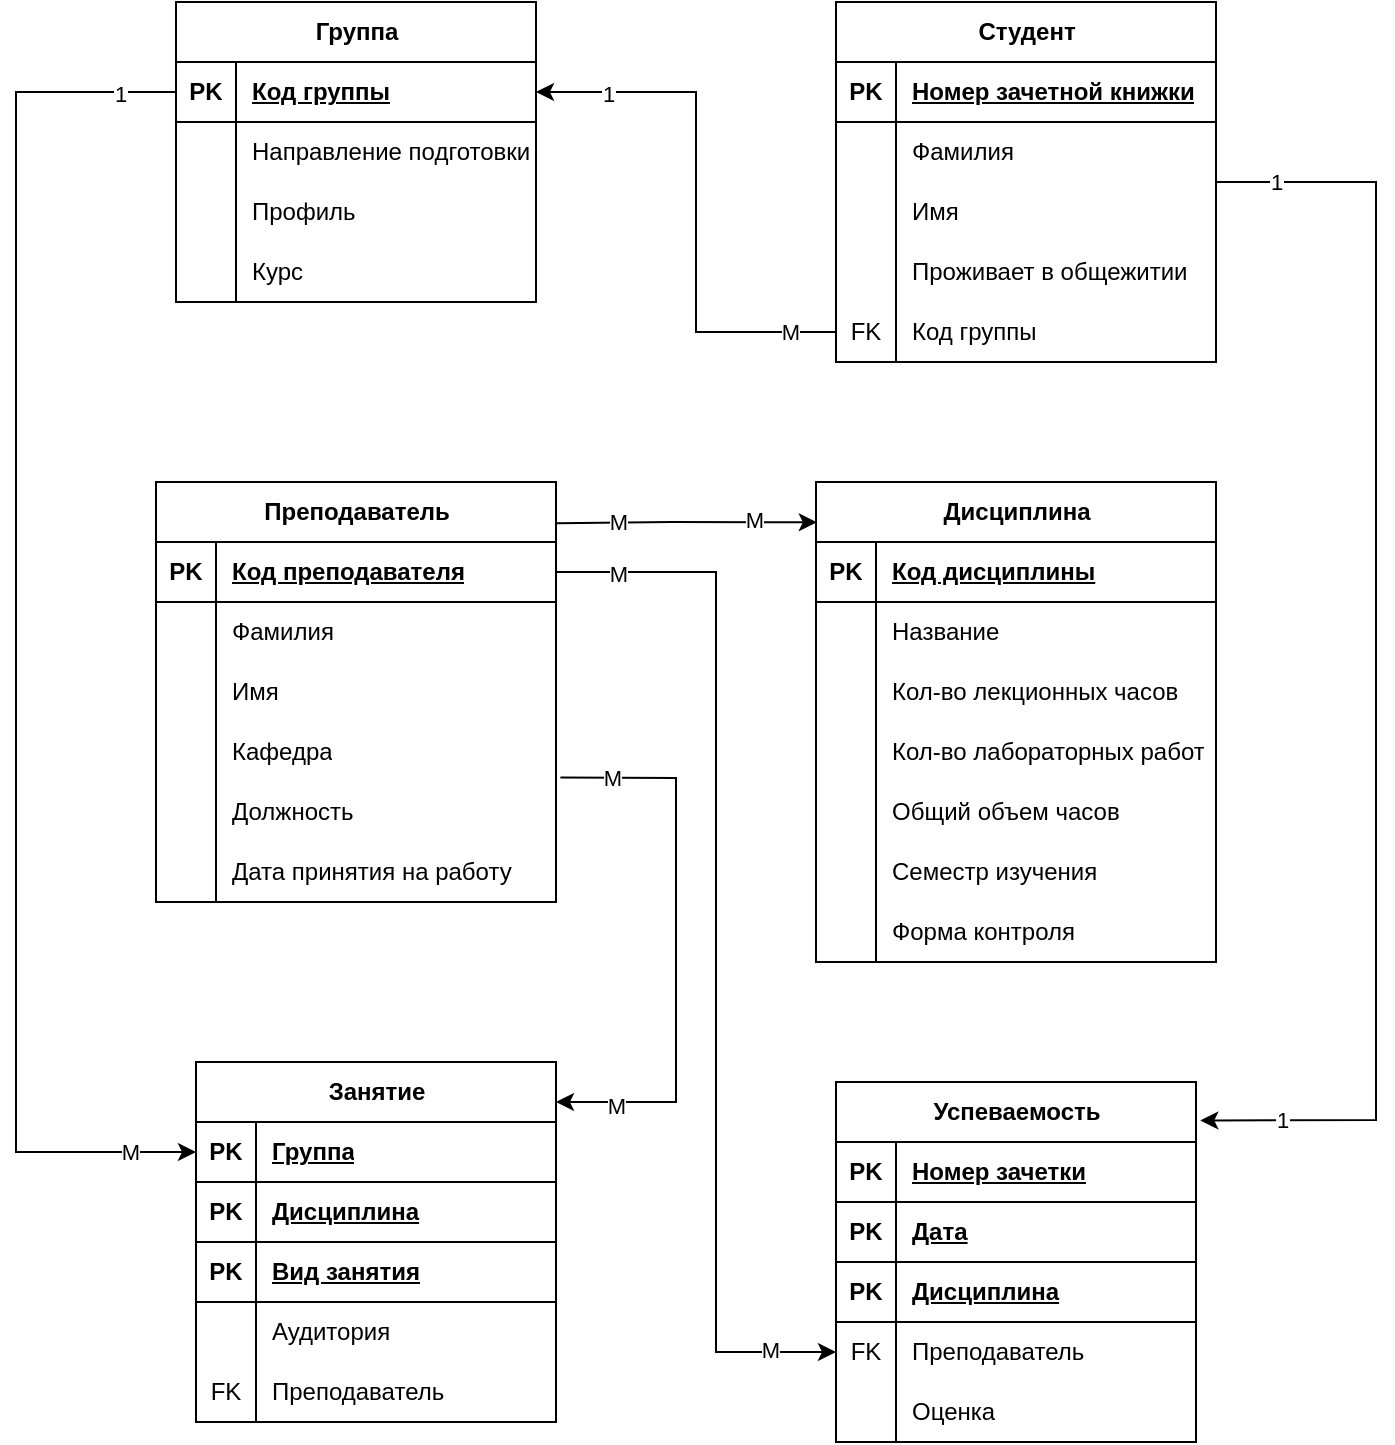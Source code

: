<mxfile version="26.2.9">
  <diagram id="R2lEEEUBdFMjLlhIrx00" name="Page-1">
    <mxGraphModel dx="1283" dy="619" grid="1" gridSize="10" guides="1" tooltips="1" connect="1" arrows="1" fold="1" page="1" pageScale="1" pageWidth="850" pageHeight="1100" math="0" shadow="0" extFonts="Permanent Marker^https://fonts.googleapis.com/css?family=Permanent+Marker">
      <root>
        <mxCell id="0" />
        <mxCell id="1" parent="0" />
        <mxCell id="F655rZjjaWFnnAie6V9R-1" value="Группа" style="shape=table;startSize=30;container=1;collapsible=1;childLayout=tableLayout;fixedRows=1;rowLines=0;fontStyle=1;align=center;resizeLast=1;html=1;" parent="1" vertex="1">
          <mxGeometry x="180" y="60" width="180" height="150" as="geometry" />
        </mxCell>
        <mxCell id="F655rZjjaWFnnAie6V9R-2" value="" style="shape=tableRow;horizontal=0;startSize=0;swimlaneHead=0;swimlaneBody=0;fillColor=none;collapsible=0;dropTarget=0;points=[[0,0.5],[1,0.5]];portConstraint=eastwest;top=0;left=0;right=0;bottom=1;" parent="F655rZjjaWFnnAie6V9R-1" vertex="1">
          <mxGeometry y="30" width="180" height="30" as="geometry" />
        </mxCell>
        <mxCell id="F655rZjjaWFnnAie6V9R-3" value="PK" style="shape=partialRectangle;connectable=0;fillColor=none;top=0;left=0;bottom=0;right=0;fontStyle=1;overflow=hidden;whiteSpace=wrap;html=1;" parent="F655rZjjaWFnnAie6V9R-2" vertex="1">
          <mxGeometry width="30" height="30" as="geometry">
            <mxRectangle width="30" height="30" as="alternateBounds" />
          </mxGeometry>
        </mxCell>
        <mxCell id="F655rZjjaWFnnAie6V9R-4" value="Код группы" style="shape=partialRectangle;connectable=0;fillColor=none;top=0;left=0;bottom=0;right=0;align=left;spacingLeft=6;fontStyle=5;overflow=hidden;whiteSpace=wrap;html=1;" parent="F655rZjjaWFnnAie6V9R-2" vertex="1">
          <mxGeometry x="30" width="150" height="30" as="geometry">
            <mxRectangle width="150" height="30" as="alternateBounds" />
          </mxGeometry>
        </mxCell>
        <mxCell id="F655rZjjaWFnnAie6V9R-5" value="" style="shape=tableRow;horizontal=0;startSize=0;swimlaneHead=0;swimlaneBody=0;fillColor=none;collapsible=0;dropTarget=0;points=[[0,0.5],[1,0.5]];portConstraint=eastwest;top=0;left=0;right=0;bottom=0;" parent="F655rZjjaWFnnAie6V9R-1" vertex="1">
          <mxGeometry y="60" width="180" height="30" as="geometry" />
        </mxCell>
        <mxCell id="F655rZjjaWFnnAie6V9R-6" value="" style="shape=partialRectangle;connectable=0;fillColor=none;top=0;left=0;bottom=0;right=0;editable=1;overflow=hidden;whiteSpace=wrap;html=1;" parent="F655rZjjaWFnnAie6V9R-5" vertex="1">
          <mxGeometry width="30" height="30" as="geometry">
            <mxRectangle width="30" height="30" as="alternateBounds" />
          </mxGeometry>
        </mxCell>
        <mxCell id="F655rZjjaWFnnAie6V9R-7" value="Направление подготовки" style="shape=partialRectangle;connectable=0;fillColor=none;top=0;left=0;bottom=0;right=0;align=left;spacingLeft=6;overflow=hidden;whiteSpace=wrap;html=1;" parent="F655rZjjaWFnnAie6V9R-5" vertex="1">
          <mxGeometry x="30" width="150" height="30" as="geometry">
            <mxRectangle width="150" height="30" as="alternateBounds" />
          </mxGeometry>
        </mxCell>
        <mxCell id="F655rZjjaWFnnAie6V9R-8" value="" style="shape=tableRow;horizontal=0;startSize=0;swimlaneHead=0;swimlaneBody=0;fillColor=none;collapsible=0;dropTarget=0;points=[[0,0.5],[1,0.5]];portConstraint=eastwest;top=0;left=0;right=0;bottom=0;" parent="F655rZjjaWFnnAie6V9R-1" vertex="1">
          <mxGeometry y="90" width="180" height="30" as="geometry" />
        </mxCell>
        <mxCell id="F655rZjjaWFnnAie6V9R-9" value="" style="shape=partialRectangle;connectable=0;fillColor=none;top=0;left=0;bottom=0;right=0;editable=1;overflow=hidden;whiteSpace=wrap;html=1;" parent="F655rZjjaWFnnAie6V9R-8" vertex="1">
          <mxGeometry width="30" height="30" as="geometry">
            <mxRectangle width="30" height="30" as="alternateBounds" />
          </mxGeometry>
        </mxCell>
        <mxCell id="F655rZjjaWFnnAie6V9R-10" value="Профиль" style="shape=partialRectangle;connectable=0;fillColor=none;top=0;left=0;bottom=0;right=0;align=left;spacingLeft=6;overflow=hidden;whiteSpace=wrap;html=1;" parent="F655rZjjaWFnnAie6V9R-8" vertex="1">
          <mxGeometry x="30" width="150" height="30" as="geometry">
            <mxRectangle width="150" height="30" as="alternateBounds" />
          </mxGeometry>
        </mxCell>
        <mxCell id="F655rZjjaWFnnAie6V9R-11" value="" style="shape=tableRow;horizontal=0;startSize=0;swimlaneHead=0;swimlaneBody=0;fillColor=none;collapsible=0;dropTarget=0;points=[[0,0.5],[1,0.5]];portConstraint=eastwest;top=0;left=0;right=0;bottom=0;" parent="F655rZjjaWFnnAie6V9R-1" vertex="1">
          <mxGeometry y="120" width="180" height="30" as="geometry" />
        </mxCell>
        <mxCell id="F655rZjjaWFnnAie6V9R-12" value="" style="shape=partialRectangle;connectable=0;fillColor=none;top=0;left=0;bottom=0;right=0;editable=1;overflow=hidden;whiteSpace=wrap;html=1;" parent="F655rZjjaWFnnAie6V9R-11" vertex="1">
          <mxGeometry width="30" height="30" as="geometry">
            <mxRectangle width="30" height="30" as="alternateBounds" />
          </mxGeometry>
        </mxCell>
        <mxCell id="F655rZjjaWFnnAie6V9R-13" value="Курс" style="shape=partialRectangle;connectable=0;fillColor=none;top=0;left=0;bottom=0;right=0;align=left;spacingLeft=6;overflow=hidden;whiteSpace=wrap;html=1;" parent="F655rZjjaWFnnAie6V9R-11" vertex="1">
          <mxGeometry x="30" width="150" height="30" as="geometry">
            <mxRectangle width="150" height="30" as="alternateBounds" />
          </mxGeometry>
        </mxCell>
        <mxCell id="F655rZjjaWFnnAie6V9R-154" style="edgeStyle=none;rounded=0;orthogonalLoop=1;jettySize=auto;html=1;entryX=1.012;entryY=0.107;entryDx=0;entryDy=0;entryPerimeter=0;" parent="1" source="F655rZjjaWFnnAie6V9R-14" target="F655rZjjaWFnnAie6V9R-110" edge="1">
          <mxGeometry relative="1" as="geometry">
            <mxPoint x="710" y="690" as="targetPoint" />
            <Array as="points">
              <mxPoint x="780" y="150" />
              <mxPoint x="780" y="619" />
            </Array>
          </mxGeometry>
        </mxCell>
        <mxCell id="F655rZjjaWFnnAie6V9R-155" value="1" style="edgeLabel;html=1;align=center;verticalAlign=middle;resizable=0;points=[];" parent="F655rZjjaWFnnAie6V9R-154" vertex="1" connectable="0">
          <mxGeometry x="-0.906" relative="1" as="geometry">
            <mxPoint as="offset" />
          </mxGeometry>
        </mxCell>
        <mxCell id="F655rZjjaWFnnAie6V9R-156" value="1" style="edgeLabel;html=1;align=center;verticalAlign=middle;resizable=0;points=[];" parent="F655rZjjaWFnnAie6V9R-154" vertex="1" connectable="0">
          <mxGeometry x="0.873" relative="1" as="geometry">
            <mxPoint as="offset" />
          </mxGeometry>
        </mxCell>
        <mxCell id="F655rZjjaWFnnAie6V9R-14" value="Студент" style="shape=table;startSize=30;container=1;collapsible=1;childLayout=tableLayout;fixedRows=1;rowLines=0;fontStyle=1;align=center;resizeLast=1;html=1;" parent="1" vertex="1">
          <mxGeometry x="510" y="60" width="190" height="180" as="geometry">
            <mxRectangle x="510" y="120" width="90" height="30" as="alternateBounds" />
          </mxGeometry>
        </mxCell>
        <mxCell id="F655rZjjaWFnnAie6V9R-15" value="" style="shape=tableRow;horizontal=0;startSize=0;swimlaneHead=0;swimlaneBody=0;fillColor=none;collapsible=0;dropTarget=0;points=[[0,0.5],[1,0.5]];portConstraint=eastwest;top=0;left=0;right=0;bottom=1;" parent="F655rZjjaWFnnAie6V9R-14" vertex="1">
          <mxGeometry y="30" width="190" height="30" as="geometry" />
        </mxCell>
        <mxCell id="F655rZjjaWFnnAie6V9R-16" value="PK" style="shape=partialRectangle;connectable=0;fillColor=none;top=0;left=0;bottom=0;right=0;fontStyle=1;overflow=hidden;whiteSpace=wrap;html=1;" parent="F655rZjjaWFnnAie6V9R-15" vertex="1">
          <mxGeometry width="30" height="30" as="geometry">
            <mxRectangle width="30" height="30" as="alternateBounds" />
          </mxGeometry>
        </mxCell>
        <mxCell id="F655rZjjaWFnnAie6V9R-17" value="Номер зачетной книжки" style="shape=partialRectangle;connectable=0;fillColor=none;top=0;left=0;bottom=0;right=0;align=left;spacingLeft=6;fontStyle=5;overflow=hidden;whiteSpace=wrap;html=1;" parent="F655rZjjaWFnnAie6V9R-15" vertex="1">
          <mxGeometry x="30" width="160" height="30" as="geometry">
            <mxRectangle width="160" height="30" as="alternateBounds" />
          </mxGeometry>
        </mxCell>
        <mxCell id="F655rZjjaWFnnAie6V9R-18" value="" style="shape=tableRow;horizontal=0;startSize=0;swimlaneHead=0;swimlaneBody=0;fillColor=none;collapsible=0;dropTarget=0;points=[[0,0.5],[1,0.5]];portConstraint=eastwest;top=0;left=0;right=0;bottom=0;" parent="F655rZjjaWFnnAie6V9R-14" vertex="1">
          <mxGeometry y="60" width="190" height="30" as="geometry" />
        </mxCell>
        <mxCell id="F655rZjjaWFnnAie6V9R-19" value="" style="shape=partialRectangle;connectable=0;fillColor=none;top=0;left=0;bottom=0;right=0;editable=1;overflow=hidden;whiteSpace=wrap;html=1;" parent="F655rZjjaWFnnAie6V9R-18" vertex="1">
          <mxGeometry width="30" height="30" as="geometry">
            <mxRectangle width="30" height="30" as="alternateBounds" />
          </mxGeometry>
        </mxCell>
        <mxCell id="F655rZjjaWFnnAie6V9R-20" value="Фамилия" style="shape=partialRectangle;connectable=0;fillColor=none;top=0;left=0;bottom=0;right=0;align=left;spacingLeft=6;overflow=hidden;whiteSpace=wrap;html=1;" parent="F655rZjjaWFnnAie6V9R-18" vertex="1">
          <mxGeometry x="30" width="160" height="30" as="geometry">
            <mxRectangle width="160" height="30" as="alternateBounds" />
          </mxGeometry>
        </mxCell>
        <mxCell id="F655rZjjaWFnnAie6V9R-21" value="" style="shape=tableRow;horizontal=0;startSize=0;swimlaneHead=0;swimlaneBody=0;fillColor=none;collapsible=0;dropTarget=0;points=[[0,0.5],[1,0.5]];portConstraint=eastwest;top=0;left=0;right=0;bottom=0;" parent="F655rZjjaWFnnAie6V9R-14" vertex="1">
          <mxGeometry y="90" width="190" height="30" as="geometry" />
        </mxCell>
        <mxCell id="F655rZjjaWFnnAie6V9R-22" value="" style="shape=partialRectangle;connectable=0;fillColor=none;top=0;left=0;bottom=0;right=0;editable=1;overflow=hidden;whiteSpace=wrap;html=1;" parent="F655rZjjaWFnnAie6V9R-21" vertex="1">
          <mxGeometry width="30" height="30" as="geometry">
            <mxRectangle width="30" height="30" as="alternateBounds" />
          </mxGeometry>
        </mxCell>
        <mxCell id="F655rZjjaWFnnAie6V9R-23" value="Имя" style="shape=partialRectangle;connectable=0;fillColor=none;top=0;left=0;bottom=0;right=0;align=left;spacingLeft=6;overflow=hidden;whiteSpace=wrap;html=1;" parent="F655rZjjaWFnnAie6V9R-21" vertex="1">
          <mxGeometry x="30" width="160" height="30" as="geometry">
            <mxRectangle width="160" height="30" as="alternateBounds" />
          </mxGeometry>
        </mxCell>
        <mxCell id="F655rZjjaWFnnAie6V9R-24" value="" style="shape=tableRow;horizontal=0;startSize=0;swimlaneHead=0;swimlaneBody=0;fillColor=none;collapsible=0;dropTarget=0;points=[[0,0.5],[1,0.5]];portConstraint=eastwest;top=0;left=0;right=0;bottom=0;" parent="F655rZjjaWFnnAie6V9R-14" vertex="1">
          <mxGeometry y="120" width="190" height="30" as="geometry" />
        </mxCell>
        <mxCell id="F655rZjjaWFnnAie6V9R-25" value="" style="shape=partialRectangle;connectable=0;fillColor=none;top=0;left=0;bottom=0;right=0;editable=1;overflow=hidden;whiteSpace=wrap;html=1;" parent="F655rZjjaWFnnAie6V9R-24" vertex="1">
          <mxGeometry width="30" height="30" as="geometry">
            <mxRectangle width="30" height="30" as="alternateBounds" />
          </mxGeometry>
        </mxCell>
        <mxCell id="F655rZjjaWFnnAie6V9R-26" value="Проживает в общежитии" style="shape=partialRectangle;connectable=0;fillColor=none;top=0;left=0;bottom=0;right=0;align=left;spacingLeft=6;overflow=hidden;whiteSpace=wrap;html=1;" parent="F655rZjjaWFnnAie6V9R-24" vertex="1">
          <mxGeometry x="30" width="160" height="30" as="geometry">
            <mxRectangle width="160" height="30" as="alternateBounds" />
          </mxGeometry>
        </mxCell>
        <mxCell id="F655rZjjaWFnnAie6V9R-88" style="shape=tableRow;horizontal=0;startSize=0;swimlaneHead=0;swimlaneBody=0;fillColor=none;collapsible=0;dropTarget=0;points=[[0,0.5],[1,0.5]];portConstraint=eastwest;top=0;left=0;right=0;bottom=0;" parent="F655rZjjaWFnnAie6V9R-14" vertex="1">
          <mxGeometry y="150" width="190" height="30" as="geometry" />
        </mxCell>
        <mxCell id="F655rZjjaWFnnAie6V9R-89" value="FK" style="shape=partialRectangle;connectable=0;fillColor=none;top=0;left=0;bottom=0;right=0;editable=1;overflow=hidden;whiteSpace=wrap;html=1;" parent="F655rZjjaWFnnAie6V9R-88" vertex="1">
          <mxGeometry width="30" height="30" as="geometry">
            <mxRectangle width="30" height="30" as="alternateBounds" />
          </mxGeometry>
        </mxCell>
        <mxCell id="F655rZjjaWFnnAie6V9R-90" value="Код группы" style="shape=partialRectangle;connectable=0;fillColor=none;top=0;left=0;bottom=0;right=0;align=left;spacingLeft=6;overflow=hidden;whiteSpace=wrap;html=1;" parent="F655rZjjaWFnnAie6V9R-88" vertex="1">
          <mxGeometry x="30" width="160" height="30" as="geometry">
            <mxRectangle width="160" height="30" as="alternateBounds" />
          </mxGeometry>
        </mxCell>
        <mxCell id="F655rZjjaWFnnAie6V9R-151" style="edgeStyle=none;rounded=0;orthogonalLoop=1;jettySize=auto;html=1;entryX=0.002;entryY=0.084;entryDx=0;entryDy=0;exitX=1.013;exitY=0.098;exitDx=0;exitDy=0;exitPerimeter=0;entryPerimeter=0;" parent="1" target="F655rZjjaWFnnAie6V9R-53" edge="1">
          <mxGeometry relative="1" as="geometry">
            <mxPoint x="370.4" y="320.58" as="sourcePoint" />
            <mxPoint x="500.0" y="318.96" as="targetPoint" />
            <Array as="points">
              <mxPoint x="427.8" y="320" />
            </Array>
          </mxGeometry>
        </mxCell>
        <mxCell id="F655rZjjaWFnnAie6V9R-152" value="М" style="edgeLabel;html=1;align=center;verticalAlign=middle;resizable=0;points=[];" parent="F655rZjjaWFnnAie6V9R-151" vertex="1" connectable="0">
          <mxGeometry x="-0.537" y="1" relative="1" as="geometry">
            <mxPoint as="offset" />
          </mxGeometry>
        </mxCell>
        <mxCell id="F655rZjjaWFnnAie6V9R-153" value="М" style="edgeLabel;html=1;align=center;verticalAlign=middle;resizable=0;points=[];" parent="F655rZjjaWFnnAie6V9R-151" vertex="1" connectable="0">
          <mxGeometry x="0.513" y="1" relative="1" as="geometry">
            <mxPoint as="offset" />
          </mxGeometry>
        </mxCell>
        <mxCell id="F655rZjjaWFnnAie6V9R-157" style="edgeStyle=none;rounded=0;orthogonalLoop=1;jettySize=auto;html=1;exitX=1.011;exitY=0.925;exitDx=0;exitDy=0;exitPerimeter=0;entryX=1;entryY=0.111;entryDx=0;entryDy=0;entryPerimeter=0;" parent="1" source="F655rZjjaWFnnAie6V9R-37" target="F655rZjjaWFnnAie6V9R-94" edge="1">
          <mxGeometry relative="1" as="geometry">
            <mxPoint x="430" y="610" as="targetPoint" />
            <Array as="points">
              <mxPoint x="430" y="448" />
              <mxPoint x="430" y="610" />
            </Array>
          </mxGeometry>
        </mxCell>
        <mxCell id="F655rZjjaWFnnAie6V9R-158" value="М" style="edgeLabel;html=1;align=center;verticalAlign=middle;resizable=0;points=[];" parent="F655rZjjaWFnnAie6V9R-157" vertex="1" connectable="0">
          <mxGeometry x="-0.815" relative="1" as="geometry">
            <mxPoint as="offset" />
          </mxGeometry>
        </mxCell>
        <mxCell id="F655rZjjaWFnnAie6V9R-159" value="М" style="edgeLabel;html=1;align=center;verticalAlign=middle;resizable=0;points=[];" parent="F655rZjjaWFnnAie6V9R-157" vertex="1" connectable="0">
          <mxGeometry x="0.809" y="2" relative="1" as="geometry">
            <mxPoint x="3" as="offset" />
          </mxGeometry>
        </mxCell>
        <mxCell id="F655rZjjaWFnnAie6V9R-27" value="Преподаватель" style="shape=table;startSize=30;container=1;collapsible=1;childLayout=tableLayout;fixedRows=1;rowLines=0;fontStyle=1;align=center;resizeLast=1;html=1;" parent="1" vertex="1">
          <mxGeometry x="170" y="300" width="200" height="210" as="geometry" />
        </mxCell>
        <mxCell id="F655rZjjaWFnnAie6V9R-28" value="" style="shape=tableRow;horizontal=0;startSize=0;swimlaneHead=0;swimlaneBody=0;fillColor=none;collapsible=0;dropTarget=0;points=[[0,0.5],[1,0.5]];portConstraint=eastwest;top=0;left=0;right=0;bottom=1;" parent="F655rZjjaWFnnAie6V9R-27" vertex="1">
          <mxGeometry y="30" width="200" height="30" as="geometry" />
        </mxCell>
        <mxCell id="F655rZjjaWFnnAie6V9R-29" value="PK" style="shape=partialRectangle;connectable=0;fillColor=none;top=0;left=0;bottom=0;right=0;fontStyle=1;overflow=hidden;whiteSpace=wrap;html=1;" parent="F655rZjjaWFnnAie6V9R-28" vertex="1">
          <mxGeometry width="30" height="30" as="geometry">
            <mxRectangle width="30" height="30" as="alternateBounds" />
          </mxGeometry>
        </mxCell>
        <mxCell id="F655rZjjaWFnnAie6V9R-30" value="Код преподавателя" style="shape=partialRectangle;connectable=0;fillColor=none;top=0;left=0;bottom=0;right=0;align=left;spacingLeft=6;fontStyle=5;overflow=hidden;whiteSpace=wrap;html=1;" parent="F655rZjjaWFnnAie6V9R-28" vertex="1">
          <mxGeometry x="30" width="170" height="30" as="geometry">
            <mxRectangle width="170" height="30" as="alternateBounds" />
          </mxGeometry>
        </mxCell>
        <mxCell id="F655rZjjaWFnnAie6V9R-31" value="" style="shape=tableRow;horizontal=0;startSize=0;swimlaneHead=0;swimlaneBody=0;fillColor=none;collapsible=0;dropTarget=0;points=[[0,0.5],[1,0.5]];portConstraint=eastwest;top=0;left=0;right=0;bottom=0;" parent="F655rZjjaWFnnAie6V9R-27" vertex="1">
          <mxGeometry y="60" width="200" height="30" as="geometry" />
        </mxCell>
        <mxCell id="F655rZjjaWFnnAie6V9R-32" value="" style="shape=partialRectangle;connectable=0;fillColor=none;top=0;left=0;bottom=0;right=0;editable=1;overflow=hidden;whiteSpace=wrap;html=1;" parent="F655rZjjaWFnnAie6V9R-31" vertex="1">
          <mxGeometry width="30" height="30" as="geometry">
            <mxRectangle width="30" height="30" as="alternateBounds" />
          </mxGeometry>
        </mxCell>
        <mxCell id="F655rZjjaWFnnAie6V9R-33" value="Фамилия" style="shape=partialRectangle;connectable=0;fillColor=none;top=0;left=0;bottom=0;right=0;align=left;spacingLeft=6;overflow=hidden;whiteSpace=wrap;html=1;" parent="F655rZjjaWFnnAie6V9R-31" vertex="1">
          <mxGeometry x="30" width="170" height="30" as="geometry">
            <mxRectangle width="170" height="30" as="alternateBounds" />
          </mxGeometry>
        </mxCell>
        <mxCell id="F655rZjjaWFnnAie6V9R-34" value="" style="shape=tableRow;horizontal=0;startSize=0;swimlaneHead=0;swimlaneBody=0;fillColor=none;collapsible=0;dropTarget=0;points=[[0,0.5],[1,0.5]];portConstraint=eastwest;top=0;left=0;right=0;bottom=0;" parent="F655rZjjaWFnnAie6V9R-27" vertex="1">
          <mxGeometry y="90" width="200" height="30" as="geometry" />
        </mxCell>
        <mxCell id="F655rZjjaWFnnAie6V9R-35" value="" style="shape=partialRectangle;connectable=0;fillColor=none;top=0;left=0;bottom=0;right=0;editable=1;overflow=hidden;whiteSpace=wrap;html=1;" parent="F655rZjjaWFnnAie6V9R-34" vertex="1">
          <mxGeometry width="30" height="30" as="geometry">
            <mxRectangle width="30" height="30" as="alternateBounds" />
          </mxGeometry>
        </mxCell>
        <mxCell id="F655rZjjaWFnnAie6V9R-36" value="Имя" style="shape=partialRectangle;connectable=0;fillColor=none;top=0;left=0;bottom=0;right=0;align=left;spacingLeft=6;overflow=hidden;whiteSpace=wrap;html=1;" parent="F655rZjjaWFnnAie6V9R-34" vertex="1">
          <mxGeometry x="30" width="170" height="30" as="geometry">
            <mxRectangle width="170" height="30" as="alternateBounds" />
          </mxGeometry>
        </mxCell>
        <mxCell id="F655rZjjaWFnnAie6V9R-37" value="" style="shape=tableRow;horizontal=0;startSize=0;swimlaneHead=0;swimlaneBody=0;fillColor=none;collapsible=0;dropTarget=0;points=[[0,0.5],[1,0.5]];portConstraint=eastwest;top=0;left=0;right=0;bottom=0;" parent="F655rZjjaWFnnAie6V9R-27" vertex="1">
          <mxGeometry y="120" width="200" height="30" as="geometry" />
        </mxCell>
        <mxCell id="F655rZjjaWFnnAie6V9R-38" value="" style="shape=partialRectangle;connectable=0;fillColor=none;top=0;left=0;bottom=0;right=0;editable=1;overflow=hidden;whiteSpace=wrap;html=1;" parent="F655rZjjaWFnnAie6V9R-37" vertex="1">
          <mxGeometry width="30" height="30" as="geometry">
            <mxRectangle width="30" height="30" as="alternateBounds" />
          </mxGeometry>
        </mxCell>
        <mxCell id="F655rZjjaWFnnAie6V9R-39" value="Кафедра" style="shape=partialRectangle;connectable=0;fillColor=none;top=0;left=0;bottom=0;right=0;align=left;spacingLeft=6;overflow=hidden;whiteSpace=wrap;html=1;" parent="F655rZjjaWFnnAie6V9R-37" vertex="1">
          <mxGeometry x="30" width="170" height="30" as="geometry">
            <mxRectangle width="170" height="30" as="alternateBounds" />
          </mxGeometry>
        </mxCell>
        <mxCell id="F655rZjjaWFnnAie6V9R-47" style="shape=tableRow;horizontal=0;startSize=0;swimlaneHead=0;swimlaneBody=0;fillColor=none;collapsible=0;dropTarget=0;points=[[0,0.5],[1,0.5]];portConstraint=eastwest;top=0;left=0;right=0;bottom=0;" parent="F655rZjjaWFnnAie6V9R-27" vertex="1">
          <mxGeometry y="150" width="200" height="30" as="geometry" />
        </mxCell>
        <mxCell id="F655rZjjaWFnnAie6V9R-48" style="shape=partialRectangle;connectable=0;fillColor=none;top=0;left=0;bottom=0;right=0;editable=1;overflow=hidden;whiteSpace=wrap;html=1;" parent="F655rZjjaWFnnAie6V9R-47" vertex="1">
          <mxGeometry width="30" height="30" as="geometry">
            <mxRectangle width="30" height="30" as="alternateBounds" />
          </mxGeometry>
        </mxCell>
        <mxCell id="F655rZjjaWFnnAie6V9R-49" value="Должность" style="shape=partialRectangle;connectable=0;fillColor=none;top=0;left=0;bottom=0;right=0;align=left;spacingLeft=6;overflow=hidden;whiteSpace=wrap;html=1;" parent="F655rZjjaWFnnAie6V9R-47" vertex="1">
          <mxGeometry x="30" width="170" height="30" as="geometry">
            <mxRectangle width="170" height="30" as="alternateBounds" />
          </mxGeometry>
        </mxCell>
        <mxCell id="F655rZjjaWFnnAie6V9R-50" style="shape=tableRow;horizontal=0;startSize=0;swimlaneHead=0;swimlaneBody=0;fillColor=none;collapsible=0;dropTarget=0;points=[[0,0.5],[1,0.5]];portConstraint=eastwest;top=0;left=0;right=0;bottom=0;" parent="F655rZjjaWFnnAie6V9R-27" vertex="1">
          <mxGeometry y="180" width="200" height="30" as="geometry" />
        </mxCell>
        <mxCell id="F655rZjjaWFnnAie6V9R-51" style="shape=partialRectangle;connectable=0;fillColor=none;top=0;left=0;bottom=0;right=0;editable=1;overflow=hidden;whiteSpace=wrap;html=1;" parent="F655rZjjaWFnnAie6V9R-50" vertex="1">
          <mxGeometry width="30" height="30" as="geometry">
            <mxRectangle width="30" height="30" as="alternateBounds" />
          </mxGeometry>
        </mxCell>
        <mxCell id="F655rZjjaWFnnAie6V9R-52" value="Дата принятия на работу" style="shape=partialRectangle;connectable=0;fillColor=none;top=0;left=0;bottom=0;right=0;align=left;spacingLeft=6;overflow=hidden;whiteSpace=wrap;html=1;" parent="F655rZjjaWFnnAie6V9R-50" vertex="1">
          <mxGeometry x="30" width="170" height="30" as="geometry">
            <mxRectangle width="170" height="30" as="alternateBounds" />
          </mxGeometry>
        </mxCell>
        <mxCell id="F655rZjjaWFnnAie6V9R-53" value="Дисциплина" style="shape=table;startSize=30;container=1;collapsible=1;childLayout=tableLayout;fixedRows=1;rowLines=0;fontStyle=1;align=center;resizeLast=1;html=1;" parent="1" vertex="1">
          <mxGeometry x="500" y="300" width="200" height="240" as="geometry" />
        </mxCell>
        <mxCell id="F655rZjjaWFnnAie6V9R-54" value="" style="shape=tableRow;horizontal=0;startSize=0;swimlaneHead=0;swimlaneBody=0;fillColor=none;collapsible=0;dropTarget=0;points=[[0,0.5],[1,0.5]];portConstraint=eastwest;top=0;left=0;right=0;bottom=1;" parent="F655rZjjaWFnnAie6V9R-53" vertex="1">
          <mxGeometry y="30" width="200" height="30" as="geometry" />
        </mxCell>
        <mxCell id="F655rZjjaWFnnAie6V9R-55" value="PK" style="shape=partialRectangle;connectable=0;fillColor=none;top=0;left=0;bottom=0;right=0;fontStyle=1;overflow=hidden;whiteSpace=wrap;html=1;" parent="F655rZjjaWFnnAie6V9R-54" vertex="1">
          <mxGeometry width="30" height="30" as="geometry">
            <mxRectangle width="30" height="30" as="alternateBounds" />
          </mxGeometry>
        </mxCell>
        <mxCell id="F655rZjjaWFnnAie6V9R-56" value="Код дисциплины" style="shape=partialRectangle;connectable=0;fillColor=none;top=0;left=0;bottom=0;right=0;align=left;spacingLeft=6;fontStyle=5;overflow=hidden;whiteSpace=wrap;html=1;" parent="F655rZjjaWFnnAie6V9R-54" vertex="1">
          <mxGeometry x="30" width="170" height="30" as="geometry">
            <mxRectangle width="170" height="30" as="alternateBounds" />
          </mxGeometry>
        </mxCell>
        <mxCell id="F655rZjjaWFnnAie6V9R-57" value="" style="shape=tableRow;horizontal=0;startSize=0;swimlaneHead=0;swimlaneBody=0;fillColor=none;collapsible=0;dropTarget=0;points=[[0,0.5],[1,0.5]];portConstraint=eastwest;top=0;left=0;right=0;bottom=0;" parent="F655rZjjaWFnnAie6V9R-53" vertex="1">
          <mxGeometry y="60" width="200" height="30" as="geometry" />
        </mxCell>
        <mxCell id="F655rZjjaWFnnAie6V9R-58" value="" style="shape=partialRectangle;connectable=0;fillColor=none;top=0;left=0;bottom=0;right=0;editable=1;overflow=hidden;whiteSpace=wrap;html=1;" parent="F655rZjjaWFnnAie6V9R-57" vertex="1">
          <mxGeometry width="30" height="30" as="geometry">
            <mxRectangle width="30" height="30" as="alternateBounds" />
          </mxGeometry>
        </mxCell>
        <mxCell id="F655rZjjaWFnnAie6V9R-59" value="Название" style="shape=partialRectangle;connectable=0;fillColor=none;top=0;left=0;bottom=0;right=0;align=left;spacingLeft=6;overflow=hidden;whiteSpace=wrap;html=1;" parent="F655rZjjaWFnnAie6V9R-57" vertex="1">
          <mxGeometry x="30" width="170" height="30" as="geometry">
            <mxRectangle width="170" height="30" as="alternateBounds" />
          </mxGeometry>
        </mxCell>
        <mxCell id="F655rZjjaWFnnAie6V9R-60" value="" style="shape=tableRow;horizontal=0;startSize=0;swimlaneHead=0;swimlaneBody=0;fillColor=none;collapsible=0;dropTarget=0;points=[[0,0.5],[1,0.5]];portConstraint=eastwest;top=0;left=0;right=0;bottom=0;" parent="F655rZjjaWFnnAie6V9R-53" vertex="1">
          <mxGeometry y="90" width="200" height="30" as="geometry" />
        </mxCell>
        <mxCell id="F655rZjjaWFnnAie6V9R-61" value="" style="shape=partialRectangle;connectable=0;fillColor=none;top=0;left=0;bottom=0;right=0;editable=1;overflow=hidden;whiteSpace=wrap;html=1;" parent="F655rZjjaWFnnAie6V9R-60" vertex="1">
          <mxGeometry width="30" height="30" as="geometry">
            <mxRectangle width="30" height="30" as="alternateBounds" />
          </mxGeometry>
        </mxCell>
        <mxCell id="F655rZjjaWFnnAie6V9R-62" value="Кол-во лекционных часов" style="shape=partialRectangle;connectable=0;fillColor=none;top=0;left=0;bottom=0;right=0;align=left;spacingLeft=6;overflow=hidden;whiteSpace=wrap;html=1;" parent="F655rZjjaWFnnAie6V9R-60" vertex="1">
          <mxGeometry x="30" width="170" height="30" as="geometry">
            <mxRectangle width="170" height="30" as="alternateBounds" />
          </mxGeometry>
        </mxCell>
        <mxCell id="F655rZjjaWFnnAie6V9R-63" value="" style="shape=tableRow;horizontal=0;startSize=0;swimlaneHead=0;swimlaneBody=0;fillColor=none;collapsible=0;dropTarget=0;points=[[0,0.5],[1,0.5]];portConstraint=eastwest;top=0;left=0;right=0;bottom=0;" parent="F655rZjjaWFnnAie6V9R-53" vertex="1">
          <mxGeometry y="120" width="200" height="30" as="geometry" />
        </mxCell>
        <mxCell id="F655rZjjaWFnnAie6V9R-64" value="" style="shape=partialRectangle;connectable=0;fillColor=none;top=0;left=0;bottom=0;right=0;editable=1;overflow=hidden;whiteSpace=wrap;html=1;" parent="F655rZjjaWFnnAie6V9R-63" vertex="1">
          <mxGeometry width="30" height="30" as="geometry">
            <mxRectangle width="30" height="30" as="alternateBounds" />
          </mxGeometry>
        </mxCell>
        <mxCell id="F655rZjjaWFnnAie6V9R-65" value="Кол-во лабораторных работ" style="shape=partialRectangle;connectable=0;fillColor=none;top=0;left=0;bottom=0;right=0;align=left;spacingLeft=6;overflow=hidden;whiteSpace=wrap;html=1;" parent="F655rZjjaWFnnAie6V9R-63" vertex="1">
          <mxGeometry x="30" width="170" height="30" as="geometry">
            <mxRectangle width="170" height="30" as="alternateBounds" />
          </mxGeometry>
        </mxCell>
        <mxCell id="F655rZjjaWFnnAie6V9R-66" style="shape=tableRow;horizontal=0;startSize=0;swimlaneHead=0;swimlaneBody=0;fillColor=none;collapsible=0;dropTarget=0;points=[[0,0.5],[1,0.5]];portConstraint=eastwest;top=0;left=0;right=0;bottom=0;" parent="F655rZjjaWFnnAie6V9R-53" vertex="1">
          <mxGeometry y="150" width="200" height="30" as="geometry" />
        </mxCell>
        <mxCell id="F655rZjjaWFnnAie6V9R-67" style="shape=partialRectangle;connectable=0;fillColor=none;top=0;left=0;bottom=0;right=0;editable=1;overflow=hidden;whiteSpace=wrap;html=1;" parent="F655rZjjaWFnnAie6V9R-66" vertex="1">
          <mxGeometry width="30" height="30" as="geometry">
            <mxRectangle width="30" height="30" as="alternateBounds" />
          </mxGeometry>
        </mxCell>
        <mxCell id="F655rZjjaWFnnAie6V9R-68" value="Общий объем часов" style="shape=partialRectangle;connectable=0;fillColor=none;top=0;left=0;bottom=0;right=0;align=left;spacingLeft=6;overflow=hidden;whiteSpace=wrap;html=1;" parent="F655rZjjaWFnnAie6V9R-66" vertex="1">
          <mxGeometry x="30" width="170" height="30" as="geometry">
            <mxRectangle width="170" height="30" as="alternateBounds" />
          </mxGeometry>
        </mxCell>
        <mxCell id="F655rZjjaWFnnAie6V9R-69" style="shape=tableRow;horizontal=0;startSize=0;swimlaneHead=0;swimlaneBody=0;fillColor=none;collapsible=0;dropTarget=0;points=[[0,0.5],[1,0.5]];portConstraint=eastwest;top=0;left=0;right=0;bottom=0;" parent="F655rZjjaWFnnAie6V9R-53" vertex="1">
          <mxGeometry y="180" width="200" height="30" as="geometry" />
        </mxCell>
        <mxCell id="F655rZjjaWFnnAie6V9R-70" style="shape=partialRectangle;connectable=0;fillColor=none;top=0;left=0;bottom=0;right=0;editable=1;overflow=hidden;whiteSpace=wrap;html=1;" parent="F655rZjjaWFnnAie6V9R-69" vertex="1">
          <mxGeometry width="30" height="30" as="geometry">
            <mxRectangle width="30" height="30" as="alternateBounds" />
          </mxGeometry>
        </mxCell>
        <mxCell id="F655rZjjaWFnnAie6V9R-71" value="Семестр изучения" style="shape=partialRectangle;connectable=0;fillColor=none;top=0;left=0;bottom=0;right=0;align=left;spacingLeft=6;overflow=hidden;whiteSpace=wrap;html=1;" parent="F655rZjjaWFnnAie6V9R-69" vertex="1">
          <mxGeometry x="30" width="170" height="30" as="geometry">
            <mxRectangle width="170" height="30" as="alternateBounds" />
          </mxGeometry>
        </mxCell>
        <mxCell id="F655rZjjaWFnnAie6V9R-72" style="shape=tableRow;horizontal=0;startSize=0;swimlaneHead=0;swimlaneBody=0;fillColor=none;collapsible=0;dropTarget=0;points=[[0,0.5],[1,0.5]];portConstraint=eastwest;top=0;left=0;right=0;bottom=0;" parent="F655rZjjaWFnnAie6V9R-53" vertex="1">
          <mxGeometry y="210" width="200" height="30" as="geometry" />
        </mxCell>
        <mxCell id="F655rZjjaWFnnAie6V9R-73" style="shape=partialRectangle;connectable=0;fillColor=none;top=0;left=0;bottom=0;right=0;editable=1;overflow=hidden;whiteSpace=wrap;html=1;" parent="F655rZjjaWFnnAie6V9R-72" vertex="1">
          <mxGeometry width="30" height="30" as="geometry">
            <mxRectangle width="30" height="30" as="alternateBounds" />
          </mxGeometry>
        </mxCell>
        <mxCell id="F655rZjjaWFnnAie6V9R-74" value="Форма контроля" style="shape=partialRectangle;connectable=0;fillColor=none;top=0;left=0;bottom=0;right=0;align=left;spacingLeft=6;overflow=hidden;whiteSpace=wrap;html=1;" parent="F655rZjjaWFnnAie6V9R-72" vertex="1">
          <mxGeometry x="30" width="170" height="30" as="geometry">
            <mxRectangle width="170" height="30" as="alternateBounds" />
          </mxGeometry>
        </mxCell>
        <mxCell id="F655rZjjaWFnnAie6V9R-94" value="Занятие" style="shape=table;startSize=30;container=1;collapsible=1;childLayout=tableLayout;fixedRows=1;rowLines=0;fontStyle=1;align=center;resizeLast=1;html=1;" parent="1" vertex="1">
          <mxGeometry x="190" y="590" width="180" height="180" as="geometry" />
        </mxCell>
        <mxCell id="F655rZjjaWFnnAie6V9R-132" value="" style="shape=tableRow;horizontal=0;startSize=0;swimlaneHead=0;swimlaneBody=0;fillColor=none;collapsible=0;dropTarget=0;points=[[0,0.5],[1,0.5]];portConstraint=eastwest;top=0;left=0;right=0;bottom=1;" parent="F655rZjjaWFnnAie6V9R-94" vertex="1">
          <mxGeometry y="30" width="180" height="30" as="geometry" />
        </mxCell>
        <mxCell id="F655rZjjaWFnnAie6V9R-133" value="PK" style="shape=partialRectangle;connectable=0;fillColor=none;top=0;left=0;bottom=0;right=0;fontStyle=1;overflow=hidden;whiteSpace=wrap;html=1;" parent="F655rZjjaWFnnAie6V9R-132" vertex="1">
          <mxGeometry width="30" height="30" as="geometry">
            <mxRectangle width="30" height="30" as="alternateBounds" />
          </mxGeometry>
        </mxCell>
        <mxCell id="F655rZjjaWFnnAie6V9R-134" value="Группа" style="shape=partialRectangle;connectable=0;fillColor=none;top=0;left=0;bottom=0;right=0;align=left;spacingLeft=6;fontStyle=5;overflow=hidden;whiteSpace=wrap;html=1;" parent="F655rZjjaWFnnAie6V9R-132" vertex="1">
          <mxGeometry x="30" width="150" height="30" as="geometry">
            <mxRectangle width="150" height="30" as="alternateBounds" />
          </mxGeometry>
        </mxCell>
        <mxCell id="F655rZjjaWFnnAie6V9R-135" value="" style="shape=tableRow;horizontal=0;startSize=0;swimlaneHead=0;swimlaneBody=0;fillColor=none;collapsible=0;dropTarget=0;points=[[0,0.5],[1,0.5]];portConstraint=eastwest;top=0;left=0;right=0;bottom=1;" parent="F655rZjjaWFnnAie6V9R-94" vertex="1">
          <mxGeometry y="60" width="180" height="30" as="geometry" />
        </mxCell>
        <mxCell id="F655rZjjaWFnnAie6V9R-136" value="PK" style="shape=partialRectangle;connectable=0;fillColor=none;top=0;left=0;bottom=0;right=0;fontStyle=1;overflow=hidden;whiteSpace=wrap;html=1;" parent="F655rZjjaWFnnAie6V9R-135" vertex="1">
          <mxGeometry width="30" height="30" as="geometry">
            <mxRectangle width="30" height="30" as="alternateBounds" />
          </mxGeometry>
        </mxCell>
        <mxCell id="F655rZjjaWFnnAie6V9R-137" value="Дисциплина" style="shape=partialRectangle;connectable=0;fillColor=none;top=0;left=0;bottom=0;right=0;align=left;spacingLeft=6;fontStyle=5;overflow=hidden;whiteSpace=wrap;html=1;" parent="F655rZjjaWFnnAie6V9R-135" vertex="1">
          <mxGeometry x="30" width="150" height="30" as="geometry">
            <mxRectangle width="150" height="30" as="alternateBounds" />
          </mxGeometry>
        </mxCell>
        <mxCell id="F655rZjjaWFnnAie6V9R-95" value="" style="shape=tableRow;horizontal=0;startSize=0;swimlaneHead=0;swimlaneBody=0;fillColor=none;collapsible=0;dropTarget=0;points=[[0,0.5],[1,0.5]];portConstraint=eastwest;top=0;left=0;right=0;bottom=1;" parent="F655rZjjaWFnnAie6V9R-94" vertex="1">
          <mxGeometry y="90" width="180" height="30" as="geometry" />
        </mxCell>
        <mxCell id="F655rZjjaWFnnAie6V9R-96" value="PK" style="shape=partialRectangle;connectable=0;fillColor=none;top=0;left=0;bottom=0;right=0;fontStyle=1;overflow=hidden;whiteSpace=wrap;html=1;" parent="F655rZjjaWFnnAie6V9R-95" vertex="1">
          <mxGeometry width="30" height="30" as="geometry">
            <mxRectangle width="30" height="30" as="alternateBounds" />
          </mxGeometry>
        </mxCell>
        <mxCell id="F655rZjjaWFnnAie6V9R-97" value="Вид занятия" style="shape=partialRectangle;connectable=0;fillColor=none;top=0;left=0;bottom=0;right=0;align=left;spacingLeft=6;fontStyle=5;overflow=hidden;whiteSpace=wrap;html=1;" parent="F655rZjjaWFnnAie6V9R-95" vertex="1">
          <mxGeometry x="30" width="150" height="30" as="geometry">
            <mxRectangle width="150" height="30" as="alternateBounds" />
          </mxGeometry>
        </mxCell>
        <mxCell id="F655rZjjaWFnnAie6V9R-98" value="" style="shape=tableRow;horizontal=0;startSize=0;swimlaneHead=0;swimlaneBody=0;fillColor=none;collapsible=0;dropTarget=0;points=[[0,0.5],[1,0.5]];portConstraint=eastwest;top=0;left=0;right=0;bottom=0;" parent="F655rZjjaWFnnAie6V9R-94" vertex="1">
          <mxGeometry y="120" width="180" height="30" as="geometry" />
        </mxCell>
        <mxCell id="F655rZjjaWFnnAie6V9R-99" value="" style="shape=partialRectangle;connectable=0;fillColor=none;top=0;left=0;bottom=0;right=0;editable=1;overflow=hidden;whiteSpace=wrap;html=1;" parent="F655rZjjaWFnnAie6V9R-98" vertex="1">
          <mxGeometry width="30" height="30" as="geometry">
            <mxRectangle width="30" height="30" as="alternateBounds" />
          </mxGeometry>
        </mxCell>
        <mxCell id="F655rZjjaWFnnAie6V9R-100" value="Аудитория" style="shape=partialRectangle;connectable=0;fillColor=none;top=0;left=0;bottom=0;right=0;align=left;spacingLeft=6;overflow=hidden;whiteSpace=wrap;html=1;" parent="F655rZjjaWFnnAie6V9R-98" vertex="1">
          <mxGeometry x="30" width="150" height="30" as="geometry">
            <mxRectangle width="150" height="30" as="alternateBounds" />
          </mxGeometry>
        </mxCell>
        <mxCell id="F655rZjjaWFnnAie6V9R-101" value="" style="shape=tableRow;horizontal=0;startSize=0;swimlaneHead=0;swimlaneBody=0;fillColor=none;collapsible=0;dropTarget=0;points=[[0,0.5],[1,0.5]];portConstraint=eastwest;top=0;left=0;right=0;bottom=0;" parent="F655rZjjaWFnnAie6V9R-94" vertex="1">
          <mxGeometry y="150" width="180" height="30" as="geometry" />
        </mxCell>
        <mxCell id="F655rZjjaWFnnAie6V9R-102" value="FK" style="shape=partialRectangle;connectable=0;fillColor=none;top=0;left=0;bottom=0;right=0;editable=1;overflow=hidden;whiteSpace=wrap;html=1;" parent="F655rZjjaWFnnAie6V9R-101" vertex="1">
          <mxGeometry width="30" height="30" as="geometry">
            <mxRectangle width="30" height="30" as="alternateBounds" />
          </mxGeometry>
        </mxCell>
        <mxCell id="F655rZjjaWFnnAie6V9R-103" value="Преподаватель" style="shape=partialRectangle;connectable=0;fillColor=none;top=0;left=0;bottom=0;right=0;align=left;spacingLeft=6;overflow=hidden;whiteSpace=wrap;html=1;" parent="F655rZjjaWFnnAie6V9R-101" vertex="1">
          <mxGeometry x="30" width="150" height="30" as="geometry">
            <mxRectangle width="150" height="30" as="alternateBounds" />
          </mxGeometry>
        </mxCell>
        <mxCell id="F655rZjjaWFnnAie6V9R-110" value="Успеваемость" style="shape=table;startSize=30;container=1;collapsible=1;childLayout=tableLayout;fixedRows=1;rowLines=0;fontStyle=1;align=center;resizeLast=1;html=1;" parent="1" vertex="1">
          <mxGeometry x="510" y="600" width="180" height="180" as="geometry" />
        </mxCell>
        <mxCell id="F655rZjjaWFnnAie6V9R-139" value="" style="shape=tableRow;horizontal=0;startSize=0;swimlaneHead=0;swimlaneBody=0;fillColor=none;collapsible=0;dropTarget=0;points=[[0,0.5],[1,0.5]];portConstraint=eastwest;top=0;left=0;right=0;bottom=1;" parent="F655rZjjaWFnnAie6V9R-110" vertex="1">
          <mxGeometry y="30" width="180" height="30" as="geometry" />
        </mxCell>
        <mxCell id="F655rZjjaWFnnAie6V9R-140" value="PK" style="shape=partialRectangle;connectable=0;fillColor=none;top=0;left=0;bottom=0;right=0;fontStyle=1;overflow=hidden;whiteSpace=wrap;html=1;" parent="F655rZjjaWFnnAie6V9R-139" vertex="1">
          <mxGeometry width="30" height="30" as="geometry">
            <mxRectangle width="30" height="30" as="alternateBounds" />
          </mxGeometry>
        </mxCell>
        <mxCell id="F655rZjjaWFnnAie6V9R-141" value="Номер зачетки" style="shape=partialRectangle;connectable=0;fillColor=none;top=0;left=0;bottom=0;right=0;align=left;spacingLeft=6;fontStyle=5;overflow=hidden;whiteSpace=wrap;html=1;" parent="F655rZjjaWFnnAie6V9R-139" vertex="1">
          <mxGeometry x="30" width="150" height="30" as="geometry">
            <mxRectangle width="150" height="30" as="alternateBounds" />
          </mxGeometry>
        </mxCell>
        <mxCell id="F655rZjjaWFnnAie6V9R-142" value="" style="shape=tableRow;horizontal=0;startSize=0;swimlaneHead=0;swimlaneBody=0;fillColor=none;collapsible=0;dropTarget=0;points=[[0,0.5],[1,0.5]];portConstraint=eastwest;top=0;left=0;right=0;bottom=1;" parent="F655rZjjaWFnnAie6V9R-110" vertex="1">
          <mxGeometry y="60" width="180" height="30" as="geometry" />
        </mxCell>
        <mxCell id="F655rZjjaWFnnAie6V9R-143" value="PK" style="shape=partialRectangle;connectable=0;fillColor=none;top=0;left=0;bottom=0;right=0;fontStyle=1;overflow=hidden;whiteSpace=wrap;html=1;" parent="F655rZjjaWFnnAie6V9R-142" vertex="1">
          <mxGeometry width="30" height="30" as="geometry">
            <mxRectangle width="30" height="30" as="alternateBounds" />
          </mxGeometry>
        </mxCell>
        <mxCell id="F655rZjjaWFnnAie6V9R-144" value="Дата" style="shape=partialRectangle;connectable=0;fillColor=none;top=0;left=0;bottom=0;right=0;align=left;spacingLeft=6;fontStyle=5;overflow=hidden;whiteSpace=wrap;html=1;" parent="F655rZjjaWFnnAie6V9R-142" vertex="1">
          <mxGeometry x="30" width="150" height="30" as="geometry">
            <mxRectangle width="150" height="30" as="alternateBounds" />
          </mxGeometry>
        </mxCell>
        <mxCell id="F655rZjjaWFnnAie6V9R-111" value="" style="shape=tableRow;horizontal=0;startSize=0;swimlaneHead=0;swimlaneBody=0;fillColor=none;collapsible=0;dropTarget=0;points=[[0,0.5],[1,0.5]];portConstraint=eastwest;top=0;left=0;right=0;bottom=1;" parent="F655rZjjaWFnnAie6V9R-110" vertex="1">
          <mxGeometry y="90" width="180" height="30" as="geometry" />
        </mxCell>
        <mxCell id="F655rZjjaWFnnAie6V9R-112" value="PK" style="shape=partialRectangle;connectable=0;fillColor=none;top=0;left=0;bottom=0;right=0;fontStyle=1;overflow=hidden;whiteSpace=wrap;html=1;" parent="F655rZjjaWFnnAie6V9R-111" vertex="1">
          <mxGeometry width="30" height="30" as="geometry">
            <mxRectangle width="30" height="30" as="alternateBounds" />
          </mxGeometry>
        </mxCell>
        <mxCell id="F655rZjjaWFnnAie6V9R-113" value="Дисциплина" style="shape=partialRectangle;connectable=0;fillColor=none;top=0;left=0;bottom=0;right=0;align=left;spacingLeft=6;fontStyle=5;overflow=hidden;whiteSpace=wrap;html=1;" parent="F655rZjjaWFnnAie6V9R-111" vertex="1">
          <mxGeometry x="30" width="150" height="30" as="geometry">
            <mxRectangle width="150" height="30" as="alternateBounds" />
          </mxGeometry>
        </mxCell>
        <mxCell id="F655rZjjaWFnnAie6V9R-114" value="" style="shape=tableRow;horizontal=0;startSize=0;swimlaneHead=0;swimlaneBody=0;fillColor=none;collapsible=0;dropTarget=0;points=[[0,0.5],[1,0.5]];portConstraint=eastwest;top=0;left=0;right=0;bottom=0;" parent="F655rZjjaWFnnAie6V9R-110" vertex="1">
          <mxGeometry y="120" width="180" height="30" as="geometry" />
        </mxCell>
        <mxCell id="F655rZjjaWFnnAie6V9R-115" value="FK" style="shape=partialRectangle;connectable=0;fillColor=none;top=0;left=0;bottom=0;right=0;editable=1;overflow=hidden;whiteSpace=wrap;html=1;" parent="F655rZjjaWFnnAie6V9R-114" vertex="1">
          <mxGeometry width="30" height="30" as="geometry">
            <mxRectangle width="30" height="30" as="alternateBounds" />
          </mxGeometry>
        </mxCell>
        <mxCell id="F655rZjjaWFnnAie6V9R-116" value="Преподаватель" style="shape=partialRectangle;connectable=0;fillColor=none;top=0;left=0;bottom=0;right=0;align=left;spacingLeft=6;overflow=hidden;whiteSpace=wrap;html=1;" parent="F655rZjjaWFnnAie6V9R-114" vertex="1">
          <mxGeometry x="30" width="150" height="30" as="geometry">
            <mxRectangle width="150" height="30" as="alternateBounds" />
          </mxGeometry>
        </mxCell>
        <mxCell id="F655rZjjaWFnnAie6V9R-117" value="" style="shape=tableRow;horizontal=0;startSize=0;swimlaneHead=0;swimlaneBody=0;fillColor=none;collapsible=0;dropTarget=0;points=[[0,0.5],[1,0.5]];portConstraint=eastwest;top=0;left=0;right=0;bottom=0;" parent="F655rZjjaWFnnAie6V9R-110" vertex="1">
          <mxGeometry y="150" width="180" height="30" as="geometry" />
        </mxCell>
        <mxCell id="F655rZjjaWFnnAie6V9R-118" value="" style="shape=partialRectangle;connectable=0;fillColor=none;top=0;left=0;bottom=0;right=0;editable=1;overflow=hidden;whiteSpace=wrap;html=1;" parent="F655rZjjaWFnnAie6V9R-117" vertex="1">
          <mxGeometry width="30" height="30" as="geometry">
            <mxRectangle width="30" height="30" as="alternateBounds" />
          </mxGeometry>
        </mxCell>
        <mxCell id="F655rZjjaWFnnAie6V9R-119" value="Оценка" style="shape=partialRectangle;connectable=0;fillColor=none;top=0;left=0;bottom=0;right=0;align=left;spacingLeft=6;overflow=hidden;whiteSpace=wrap;html=1;" parent="F655rZjjaWFnnAie6V9R-117" vertex="1">
          <mxGeometry x="30" width="150" height="30" as="geometry">
            <mxRectangle width="150" height="30" as="alternateBounds" />
          </mxGeometry>
        </mxCell>
        <mxCell id="F655rZjjaWFnnAie6V9R-145" style="edgeStyle=none;rounded=0;orthogonalLoop=1;jettySize=auto;html=1;entryX=0;entryY=0.5;entryDx=0;entryDy=0;" parent="1" source="F655rZjjaWFnnAie6V9R-2" target="F655rZjjaWFnnAie6V9R-132" edge="1">
          <mxGeometry relative="1" as="geometry">
            <mxPoint x="100" y="690" as="targetPoint" />
            <Array as="points">
              <mxPoint x="100" y="105" />
              <mxPoint x="100" y="410" />
              <mxPoint x="100" y="635" />
            </Array>
          </mxGeometry>
        </mxCell>
        <mxCell id="F655rZjjaWFnnAie6V9R-149" value="1" style="edgeLabel;html=1;align=center;verticalAlign=middle;resizable=0;points=[];" parent="F655rZjjaWFnnAie6V9R-145" vertex="1" connectable="0">
          <mxGeometry x="-0.919" y="1" relative="1" as="geometry">
            <mxPoint as="offset" />
          </mxGeometry>
        </mxCell>
        <mxCell id="F655rZjjaWFnnAie6V9R-150" value="М" style="edgeLabel;html=1;align=center;verticalAlign=middle;resizable=0;points=[];" parent="F655rZjjaWFnnAie6V9R-145" vertex="1" connectable="0">
          <mxGeometry x="0.905" relative="1" as="geometry">
            <mxPoint as="offset" />
          </mxGeometry>
        </mxCell>
        <mxCell id="F655rZjjaWFnnAie6V9R-146" style="edgeStyle=none;rounded=0;orthogonalLoop=1;jettySize=auto;html=1;entryX=1;entryY=0.5;entryDx=0;entryDy=0;" parent="1" source="F655rZjjaWFnnAie6V9R-88" target="F655rZjjaWFnnAie6V9R-2" edge="1">
          <mxGeometry relative="1" as="geometry">
            <mxPoint x="430" y="225" as="targetPoint" />
            <Array as="points">
              <mxPoint x="440" y="225" />
              <mxPoint x="440" y="160" />
              <mxPoint x="440" y="105" />
            </Array>
          </mxGeometry>
        </mxCell>
        <mxCell id="F655rZjjaWFnnAie6V9R-147" value="М" style="edgeLabel;html=1;align=center;verticalAlign=middle;resizable=0;points=[];" parent="F655rZjjaWFnnAie6V9R-146" vertex="1" connectable="0">
          <mxGeometry x="-0.83" relative="1" as="geometry">
            <mxPoint as="offset" />
          </mxGeometry>
        </mxCell>
        <mxCell id="F655rZjjaWFnnAie6V9R-148" value="1" style="edgeLabel;html=1;align=center;verticalAlign=middle;resizable=0;points=[];" parent="F655rZjjaWFnnAie6V9R-146" vertex="1" connectable="0">
          <mxGeometry x="0.734" y="1" relative="1" as="geometry">
            <mxPoint as="offset" />
          </mxGeometry>
        </mxCell>
        <mxCell id="EJg0zM2-OhURwCaKG50I-24" style="edgeStyle=orthogonalEdgeStyle;rounded=0;orthogonalLoop=1;jettySize=auto;html=1;entryX=0;entryY=0.5;entryDx=0;entryDy=0;" edge="1" parent="1" source="F655rZjjaWFnnAie6V9R-28" target="F655rZjjaWFnnAie6V9R-114">
          <mxGeometry relative="1" as="geometry">
            <mxPoint x="450" y="740" as="targetPoint" />
            <Array as="points">
              <mxPoint x="450" y="345" />
              <mxPoint x="450" y="735" />
            </Array>
          </mxGeometry>
        </mxCell>
        <mxCell id="EJg0zM2-OhURwCaKG50I-25" value="M" style="edgeLabel;html=1;align=center;verticalAlign=middle;resizable=0;points=[];" vertex="1" connectable="0" parent="EJg0zM2-OhURwCaKG50I-24">
          <mxGeometry x="-0.884" y="-1" relative="1" as="geometry">
            <mxPoint as="offset" />
          </mxGeometry>
        </mxCell>
        <mxCell id="EJg0zM2-OhURwCaKG50I-26" value="M" style="edgeLabel;html=1;align=center;verticalAlign=middle;resizable=0;points=[];" vertex="1" connectable="0" parent="EJg0zM2-OhURwCaKG50I-24">
          <mxGeometry x="0.874" y="1" relative="1" as="geometry">
            <mxPoint as="offset" />
          </mxGeometry>
        </mxCell>
      </root>
    </mxGraphModel>
  </diagram>
</mxfile>
